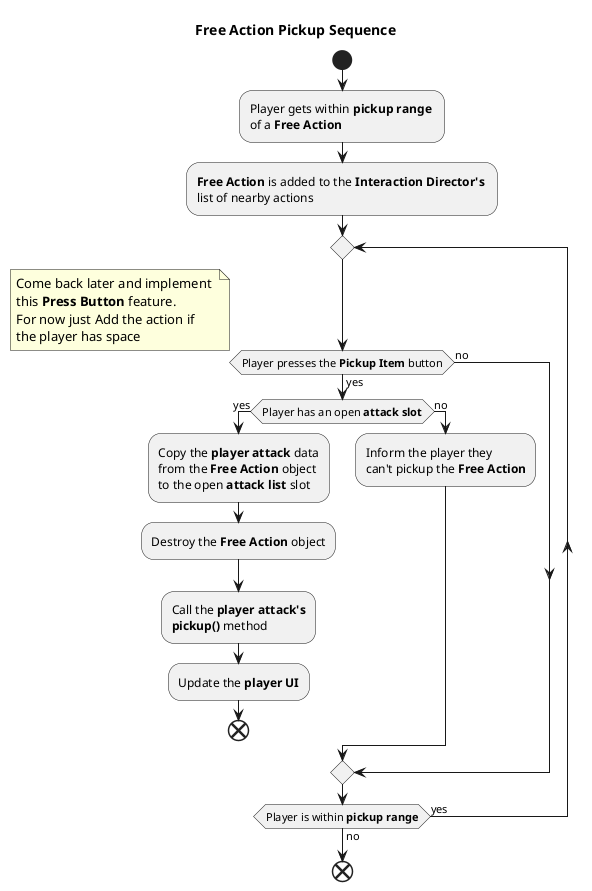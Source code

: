 @startuml Free_Action_Pickup_Sequence
title Free Action Pickup Sequence

start

:Player gets within **pickup range** \nof a **Free Action**;

:**Free Action** is added to the **Interaction Director's** \nlist of nearby actions;

repeat

    if (Player presses the **Pickup Item** button) then (yes)

    note left
        Come back later and implement 
        this **Press Button** feature.
        For now just Add the action if
        the player has space
    end note

        if (Player has an open **attack slot**) then (yes)

            :Copy the **player attack** data
            from the **Free Action** object
            to the open **attack list** slot;

            :Destroy the **Free Action** object;

            :Call the **player attack's**
            **pickup()** method;

            :Update the **player UI**;

            end

        else (no)

            :Inform the player they 
            can't pickup the **Free Action**;

        endif

    else (no)

    endif

repeat while(Player is within **pickup range**) is (yes) not (no)

end

@enduml